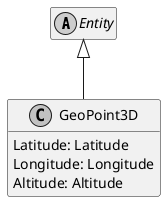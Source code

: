 ﻿@startuml
skinparam monochrome true
hide empty members

abstract class Entity {
}

Entity <|-- GeoPoint3D

class GeoPoint3D {
    Latitude: Latitude
    Longitude: Longitude
    Altitude: Altitude
}

@enduml
